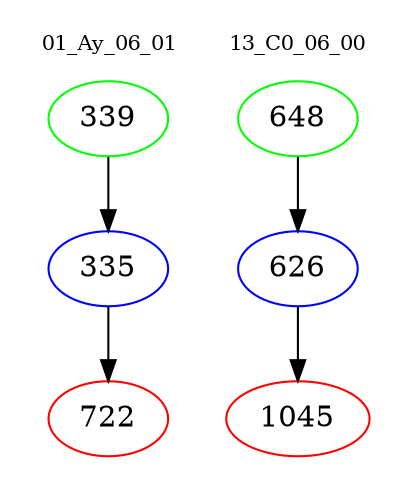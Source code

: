 digraph{
subgraph cluster_0 {
color = white
label = "01_Ay_06_01";
fontsize=10;
T0_339 [label="339", color="green"]
T0_339 -> T0_335 [color="black"]
T0_335 [label="335", color="blue"]
T0_335 -> T0_722 [color="black"]
T0_722 [label="722", color="red"]
}
subgraph cluster_1 {
color = white
label = "13_C0_06_00";
fontsize=10;
T1_648 [label="648", color="green"]
T1_648 -> T1_626 [color="black"]
T1_626 [label="626", color="blue"]
T1_626 -> T1_1045 [color="black"]
T1_1045 [label="1045", color="red"]
}
}
